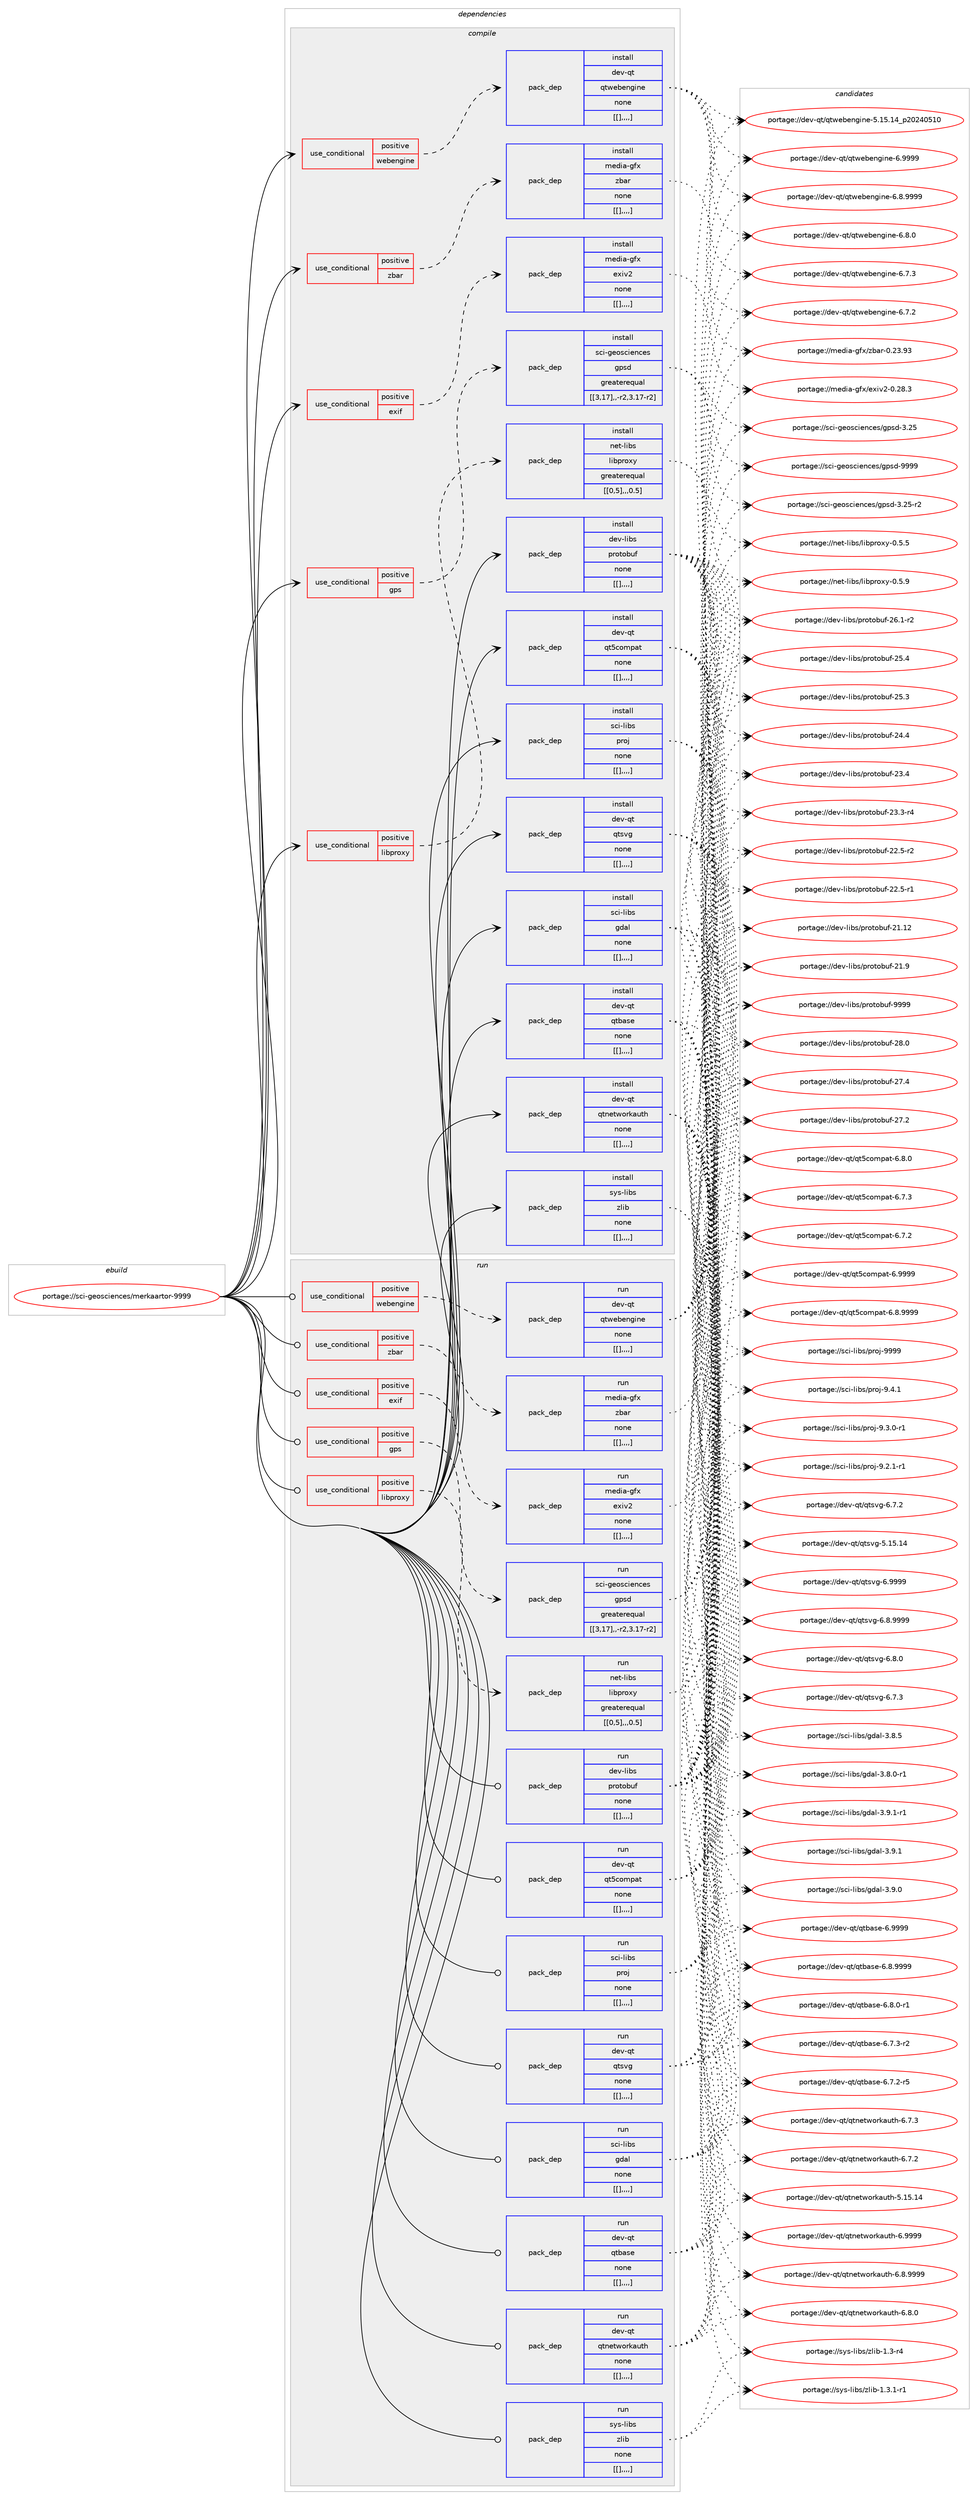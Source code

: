 digraph prolog {

# *************
# Graph options
# *************

newrank=true;
concentrate=true;
compound=true;
graph [rankdir=LR,fontname=Helvetica,fontsize=10,ranksep=1.5];#, ranksep=2.5, nodesep=0.2];
edge  [arrowhead=vee];
node  [fontname=Helvetica,fontsize=10];

# **********
# The ebuild
# **********

subgraph cluster_leftcol {
color=gray;
label=<<i>ebuild</i>>;
id [label="portage://sci-geosciences/merkaartor-9999", color=red, width=4, href="../sci-geosciences/merkaartor-9999.svg"];
}

# ****************
# The dependencies
# ****************

subgraph cluster_midcol {
color=gray;
label=<<i>dependencies</i>>;
subgraph cluster_compile {
fillcolor="#eeeeee";
style=filled;
label=<<i>compile</i>>;
subgraph cond283 {
dependency983 [label=<<TABLE BORDER="0" CELLBORDER="1" CELLSPACING="0" CELLPADDING="4"><TR><TD ROWSPAN="3" CELLPADDING="10">use_conditional</TD></TR><TR><TD>positive</TD></TR><TR><TD>exif</TD></TR></TABLE>>, shape=none, color=red];
subgraph pack695 {
dependency985 [label=<<TABLE BORDER="0" CELLBORDER="1" CELLSPACING="0" CELLPADDING="4" WIDTH="220"><TR><TD ROWSPAN="6" CELLPADDING="30">pack_dep</TD></TR><TR><TD WIDTH="110">install</TD></TR><TR><TD>media-gfx</TD></TR><TR><TD>exiv2</TD></TR><TR><TD>none</TD></TR><TR><TD>[[],,,,]</TD></TR></TABLE>>, shape=none, color=blue];
}
dependency983:e -> dependency985:w [weight=20,style="dashed",arrowhead="vee"];
}
id:e -> dependency983:w [weight=20,style="solid",arrowhead="vee"];
subgraph cond284 {
dependency987 [label=<<TABLE BORDER="0" CELLBORDER="1" CELLSPACING="0" CELLPADDING="4"><TR><TD ROWSPAN="3" CELLPADDING="10">use_conditional</TD></TR><TR><TD>positive</TD></TR><TR><TD>gps</TD></TR></TABLE>>, shape=none, color=red];
subgraph pack697 {
dependency988 [label=<<TABLE BORDER="0" CELLBORDER="1" CELLSPACING="0" CELLPADDING="4" WIDTH="220"><TR><TD ROWSPAN="6" CELLPADDING="30">pack_dep</TD></TR><TR><TD WIDTH="110">install</TD></TR><TR><TD>sci-geosciences</TD></TR><TR><TD>gpsd</TD></TR><TR><TD>greaterequal</TD></TR><TR><TD>[[3,17],,-r2,3.17-r2]</TD></TR></TABLE>>, shape=none, color=blue];
}
dependency987:e -> dependency988:w [weight=20,style="dashed",arrowhead="vee"];
}
id:e -> dependency987:w [weight=20,style="solid",arrowhead="vee"];
subgraph cond286 {
dependency993 [label=<<TABLE BORDER="0" CELLBORDER="1" CELLSPACING="0" CELLPADDING="4"><TR><TD ROWSPAN="3" CELLPADDING="10">use_conditional</TD></TR><TR><TD>positive</TD></TR><TR><TD>libproxy</TD></TR></TABLE>>, shape=none, color=red];
subgraph pack701 {
dependency994 [label=<<TABLE BORDER="0" CELLBORDER="1" CELLSPACING="0" CELLPADDING="4" WIDTH="220"><TR><TD ROWSPAN="6" CELLPADDING="30">pack_dep</TD></TR><TR><TD WIDTH="110">install</TD></TR><TR><TD>net-libs</TD></TR><TR><TD>libproxy</TD></TR><TR><TD>greaterequal</TD></TR><TR><TD>[[0,5],,,0.5]</TD></TR></TABLE>>, shape=none, color=blue];
}
dependency993:e -> dependency994:w [weight=20,style="dashed",arrowhead="vee"];
}
id:e -> dependency993:w [weight=20,style="solid",arrowhead="vee"];
subgraph cond288 {
dependency999 [label=<<TABLE BORDER="0" CELLBORDER="1" CELLSPACING="0" CELLPADDING="4"><TR><TD ROWSPAN="3" CELLPADDING="10">use_conditional</TD></TR><TR><TD>positive</TD></TR><TR><TD>webengine</TD></TR></TABLE>>, shape=none, color=red];
subgraph pack708 {
dependency1002 [label=<<TABLE BORDER="0" CELLBORDER="1" CELLSPACING="0" CELLPADDING="4" WIDTH="220"><TR><TD ROWSPAN="6" CELLPADDING="30">pack_dep</TD></TR><TR><TD WIDTH="110">install</TD></TR><TR><TD>dev-qt</TD></TR><TR><TD>qtwebengine</TD></TR><TR><TD>none</TD></TR><TR><TD>[[],,,,]</TD></TR></TABLE>>, shape=none, color=blue];
}
dependency999:e -> dependency1002:w [weight=20,style="dashed",arrowhead="vee"];
}
id:e -> dependency999:w [weight=20,style="solid",arrowhead="vee"];
subgraph cond289 {
dependency1009 [label=<<TABLE BORDER="0" CELLBORDER="1" CELLSPACING="0" CELLPADDING="4"><TR><TD ROWSPAN="3" CELLPADDING="10">use_conditional</TD></TR><TR><TD>positive</TD></TR><TR><TD>zbar</TD></TR></TABLE>>, shape=none, color=red];
subgraph pack714 {
dependency1011 [label=<<TABLE BORDER="0" CELLBORDER="1" CELLSPACING="0" CELLPADDING="4" WIDTH="220"><TR><TD ROWSPAN="6" CELLPADDING="30">pack_dep</TD></TR><TR><TD WIDTH="110">install</TD></TR><TR><TD>media-gfx</TD></TR><TR><TD>zbar</TD></TR><TR><TD>none</TD></TR><TR><TD>[[],,,,]</TD></TR></TABLE>>, shape=none, color=blue];
}
dependency1009:e -> dependency1011:w [weight=20,style="dashed",arrowhead="vee"];
}
id:e -> dependency1009:w [weight=20,style="solid",arrowhead="vee"];
subgraph pack719 {
dependency1017 [label=<<TABLE BORDER="0" CELLBORDER="1" CELLSPACING="0" CELLPADDING="4" WIDTH="220"><TR><TD ROWSPAN="6" CELLPADDING="30">pack_dep</TD></TR><TR><TD WIDTH="110">install</TD></TR><TR><TD>dev-libs</TD></TR><TR><TD>protobuf</TD></TR><TR><TD>none</TD></TR><TR><TD>[[],,,,]</TD></TR></TABLE>>, shape=none, color=blue];
}
id:e -> dependency1017:w [weight=20,style="solid",arrowhead="vee"];
subgraph pack722 {
dependency1020 [label=<<TABLE BORDER="0" CELLBORDER="1" CELLSPACING="0" CELLPADDING="4" WIDTH="220"><TR><TD ROWSPAN="6" CELLPADDING="30">pack_dep</TD></TR><TR><TD WIDTH="110">install</TD></TR><TR><TD>dev-qt</TD></TR><TR><TD>qt5compat</TD></TR><TR><TD>none</TD></TR><TR><TD>[[],,,,]</TD></TR></TABLE>>, shape=none, color=blue];
}
id:e -> dependency1020:w [weight=20,style="solid",arrowhead="vee"];
subgraph pack725 {
dependency1023 [label=<<TABLE BORDER="0" CELLBORDER="1" CELLSPACING="0" CELLPADDING="4" WIDTH="220"><TR><TD ROWSPAN="6" CELLPADDING="30">pack_dep</TD></TR><TR><TD WIDTH="110">install</TD></TR><TR><TD>dev-qt</TD></TR><TR><TD>qtbase</TD></TR><TR><TD>none</TD></TR><TR><TD>[[],,,,]</TD></TR></TABLE>>, shape=none, color=blue];
}
id:e -> dependency1023:w [weight=20,style="solid",arrowhead="vee"];
subgraph pack726 {
dependency1025 [label=<<TABLE BORDER="0" CELLBORDER="1" CELLSPACING="0" CELLPADDING="4" WIDTH="220"><TR><TD ROWSPAN="6" CELLPADDING="30">pack_dep</TD></TR><TR><TD WIDTH="110">install</TD></TR><TR><TD>dev-qt</TD></TR><TR><TD>qtnetworkauth</TD></TR><TR><TD>none</TD></TR><TR><TD>[[],,,,]</TD></TR></TABLE>>, shape=none, color=blue];
}
id:e -> dependency1025:w [weight=20,style="solid",arrowhead="vee"];
subgraph pack729 {
dependency1029 [label=<<TABLE BORDER="0" CELLBORDER="1" CELLSPACING="0" CELLPADDING="4" WIDTH="220"><TR><TD ROWSPAN="6" CELLPADDING="30">pack_dep</TD></TR><TR><TD WIDTH="110">install</TD></TR><TR><TD>dev-qt</TD></TR><TR><TD>qtsvg</TD></TR><TR><TD>none</TD></TR><TR><TD>[[],,,,]</TD></TR></TABLE>>, shape=none, color=blue];
}
id:e -> dependency1029:w [weight=20,style="solid",arrowhead="vee"];
subgraph pack731 {
dependency1031 [label=<<TABLE BORDER="0" CELLBORDER="1" CELLSPACING="0" CELLPADDING="4" WIDTH="220"><TR><TD ROWSPAN="6" CELLPADDING="30">pack_dep</TD></TR><TR><TD WIDTH="110">install</TD></TR><TR><TD>sci-libs</TD></TR><TR><TD>gdal</TD></TR><TR><TD>none</TD></TR><TR><TD>[[],,,,]</TD></TR></TABLE>>, shape=none, color=blue];
}
id:e -> dependency1031:w [weight=20,style="solid",arrowhead="vee"];
subgraph pack733 {
dependency1034 [label=<<TABLE BORDER="0" CELLBORDER="1" CELLSPACING="0" CELLPADDING="4" WIDTH="220"><TR><TD ROWSPAN="6" CELLPADDING="30">pack_dep</TD></TR><TR><TD WIDTH="110">install</TD></TR><TR><TD>sci-libs</TD></TR><TR><TD>proj</TD></TR><TR><TD>none</TD></TR><TR><TD>[[],,,,]</TD></TR></TABLE>>, shape=none, color=blue];
}
id:e -> dependency1034:w [weight=20,style="solid",arrowhead="vee"];
subgraph pack735 {
dependency1036 [label=<<TABLE BORDER="0" CELLBORDER="1" CELLSPACING="0" CELLPADDING="4" WIDTH="220"><TR><TD ROWSPAN="6" CELLPADDING="30">pack_dep</TD></TR><TR><TD WIDTH="110">install</TD></TR><TR><TD>sys-libs</TD></TR><TR><TD>zlib</TD></TR><TR><TD>none</TD></TR><TR><TD>[[],,,,]</TD></TR></TABLE>>, shape=none, color=blue];
}
id:e -> dependency1036:w [weight=20,style="solid",arrowhead="vee"];
}
subgraph cluster_compileandrun {
fillcolor="#eeeeee";
style=filled;
label=<<i>compile and run</i>>;
}
subgraph cluster_run {
fillcolor="#eeeeee";
style=filled;
label=<<i>run</i>>;
subgraph cond297 {
dependency1041 [label=<<TABLE BORDER="0" CELLBORDER="1" CELLSPACING="0" CELLPADDING="4"><TR><TD ROWSPAN="3" CELLPADDING="10">use_conditional</TD></TR><TR><TD>positive</TD></TR><TR><TD>exif</TD></TR></TABLE>>, shape=none, color=red];
subgraph pack743 {
dependency1048 [label=<<TABLE BORDER="0" CELLBORDER="1" CELLSPACING="0" CELLPADDING="4" WIDTH="220"><TR><TD ROWSPAN="6" CELLPADDING="30">pack_dep</TD></TR><TR><TD WIDTH="110">run</TD></TR><TR><TD>media-gfx</TD></TR><TR><TD>exiv2</TD></TR><TR><TD>none</TD></TR><TR><TD>[[],,,,]</TD></TR></TABLE>>, shape=none, color=blue];
}
dependency1041:e -> dependency1048:w [weight=20,style="dashed",arrowhead="vee"];
}
id:e -> dependency1041:w [weight=20,style="solid",arrowhead="odot"];
subgraph cond299 {
dependency1050 [label=<<TABLE BORDER="0" CELLBORDER="1" CELLSPACING="0" CELLPADDING="4"><TR><TD ROWSPAN="3" CELLPADDING="10">use_conditional</TD></TR><TR><TD>positive</TD></TR><TR><TD>gps</TD></TR></TABLE>>, shape=none, color=red];
subgraph pack746 {
dependency1052 [label=<<TABLE BORDER="0" CELLBORDER="1" CELLSPACING="0" CELLPADDING="4" WIDTH="220"><TR><TD ROWSPAN="6" CELLPADDING="30">pack_dep</TD></TR><TR><TD WIDTH="110">run</TD></TR><TR><TD>sci-geosciences</TD></TR><TR><TD>gpsd</TD></TR><TR><TD>greaterequal</TD></TR><TR><TD>[[3,17],,-r2,3.17-r2]</TD></TR></TABLE>>, shape=none, color=blue];
}
dependency1050:e -> dependency1052:w [weight=20,style="dashed",arrowhead="vee"];
}
id:e -> dependency1050:w [weight=20,style="solid",arrowhead="odot"];
subgraph cond300 {
dependency1057 [label=<<TABLE BORDER="0" CELLBORDER="1" CELLSPACING="0" CELLPADDING="4"><TR><TD ROWSPAN="3" CELLPADDING="10">use_conditional</TD></TR><TR><TD>positive</TD></TR><TR><TD>libproxy</TD></TR></TABLE>>, shape=none, color=red];
subgraph pack753 {
dependency1060 [label=<<TABLE BORDER="0" CELLBORDER="1" CELLSPACING="0" CELLPADDING="4" WIDTH="220"><TR><TD ROWSPAN="6" CELLPADDING="30">pack_dep</TD></TR><TR><TD WIDTH="110">run</TD></TR><TR><TD>net-libs</TD></TR><TR><TD>libproxy</TD></TR><TR><TD>greaterequal</TD></TR><TR><TD>[[0,5],,,0.5]</TD></TR></TABLE>>, shape=none, color=blue];
}
dependency1057:e -> dependency1060:w [weight=20,style="dashed",arrowhead="vee"];
}
id:e -> dependency1057:w [weight=20,style="solid",arrowhead="odot"];
subgraph cond301 {
dependency1065 [label=<<TABLE BORDER="0" CELLBORDER="1" CELLSPACING="0" CELLPADDING="4"><TR><TD ROWSPAN="3" CELLPADDING="10">use_conditional</TD></TR><TR><TD>positive</TD></TR><TR><TD>webengine</TD></TR></TABLE>>, shape=none, color=red];
subgraph pack761 {
dependency1069 [label=<<TABLE BORDER="0" CELLBORDER="1" CELLSPACING="0" CELLPADDING="4" WIDTH="220"><TR><TD ROWSPAN="6" CELLPADDING="30">pack_dep</TD></TR><TR><TD WIDTH="110">run</TD></TR><TR><TD>dev-qt</TD></TR><TR><TD>qtwebengine</TD></TR><TR><TD>none</TD></TR><TR><TD>[[],,,,]</TD></TR></TABLE>>, shape=none, color=blue];
}
dependency1065:e -> dependency1069:w [weight=20,style="dashed",arrowhead="vee"];
}
id:e -> dependency1065:w [weight=20,style="solid",arrowhead="odot"];
subgraph cond302 {
dependency1073 [label=<<TABLE BORDER="0" CELLBORDER="1" CELLSPACING="0" CELLPADDING="4"><TR><TD ROWSPAN="3" CELLPADDING="10">use_conditional</TD></TR><TR><TD>positive</TD></TR><TR><TD>zbar</TD></TR></TABLE>>, shape=none, color=red];
subgraph pack767 {
dependency1076 [label=<<TABLE BORDER="0" CELLBORDER="1" CELLSPACING="0" CELLPADDING="4" WIDTH="220"><TR><TD ROWSPAN="6" CELLPADDING="30">pack_dep</TD></TR><TR><TD WIDTH="110">run</TD></TR><TR><TD>media-gfx</TD></TR><TR><TD>zbar</TD></TR><TR><TD>none</TD></TR><TR><TD>[[],,,,]</TD></TR></TABLE>>, shape=none, color=blue];
}
dependency1073:e -> dependency1076:w [weight=20,style="dashed",arrowhead="vee"];
}
id:e -> dependency1073:w [weight=20,style="solid",arrowhead="odot"];
subgraph pack772 {
dependency1081 [label=<<TABLE BORDER="0" CELLBORDER="1" CELLSPACING="0" CELLPADDING="4" WIDTH="220"><TR><TD ROWSPAN="6" CELLPADDING="30">pack_dep</TD></TR><TR><TD WIDTH="110">run</TD></TR><TR><TD>dev-libs</TD></TR><TR><TD>protobuf</TD></TR><TR><TD>none</TD></TR><TR><TD>[[],,,,]</TD></TR></TABLE>>, shape=none, color=blue];
}
id:e -> dependency1081:w [weight=20,style="solid",arrowhead="odot"];
subgraph pack777 {
dependency1087 [label=<<TABLE BORDER="0" CELLBORDER="1" CELLSPACING="0" CELLPADDING="4" WIDTH="220"><TR><TD ROWSPAN="6" CELLPADDING="30">pack_dep</TD></TR><TR><TD WIDTH="110">run</TD></TR><TR><TD>dev-qt</TD></TR><TR><TD>qt5compat</TD></TR><TR><TD>none</TD></TR><TR><TD>[[],,,,]</TD></TR></TABLE>>, shape=none, color=blue];
}
id:e -> dependency1087:w [weight=20,style="solid",arrowhead="odot"];
subgraph pack787 {
dependency1096 [label=<<TABLE BORDER="0" CELLBORDER="1" CELLSPACING="0" CELLPADDING="4" WIDTH="220"><TR><TD ROWSPAN="6" CELLPADDING="30">pack_dep</TD></TR><TR><TD WIDTH="110">run</TD></TR><TR><TD>dev-qt</TD></TR><TR><TD>qtbase</TD></TR><TR><TD>none</TD></TR><TR><TD>[[],,,,]</TD></TR></TABLE>>, shape=none, color=blue];
}
id:e -> dependency1096:w [weight=20,style="solid",arrowhead="odot"];
subgraph pack792 {
dependency1104 [label=<<TABLE BORDER="0" CELLBORDER="1" CELLSPACING="0" CELLPADDING="4" WIDTH="220"><TR><TD ROWSPAN="6" CELLPADDING="30">pack_dep</TD></TR><TR><TD WIDTH="110">run</TD></TR><TR><TD>dev-qt</TD></TR><TR><TD>qtnetworkauth</TD></TR><TR><TD>none</TD></TR><TR><TD>[[],,,,]</TD></TR></TABLE>>, shape=none, color=blue];
}
id:e -> dependency1104:w [weight=20,style="solid",arrowhead="odot"];
subgraph pack804 {
dependency1113 [label=<<TABLE BORDER="0" CELLBORDER="1" CELLSPACING="0" CELLPADDING="4" WIDTH="220"><TR><TD ROWSPAN="6" CELLPADDING="30">pack_dep</TD></TR><TR><TD WIDTH="110">run</TD></TR><TR><TD>dev-qt</TD></TR><TR><TD>qtsvg</TD></TR><TR><TD>none</TD></TR><TR><TD>[[],,,,]</TD></TR></TABLE>>, shape=none, color=blue];
}
id:e -> dependency1113:w [weight=20,style="solid",arrowhead="odot"];
subgraph pack810 {
dependency1124 [label=<<TABLE BORDER="0" CELLBORDER="1" CELLSPACING="0" CELLPADDING="4" WIDTH="220"><TR><TD ROWSPAN="6" CELLPADDING="30">pack_dep</TD></TR><TR><TD WIDTH="110">run</TD></TR><TR><TD>sci-libs</TD></TR><TR><TD>gdal</TD></TR><TR><TD>none</TD></TR><TR><TD>[[],,,,]</TD></TR></TABLE>>, shape=none, color=blue];
}
id:e -> dependency1124:w [weight=20,style="solid",arrowhead="odot"];
subgraph pack820 {
dependency1130 [label=<<TABLE BORDER="0" CELLBORDER="1" CELLSPACING="0" CELLPADDING="4" WIDTH="220"><TR><TD ROWSPAN="6" CELLPADDING="30">pack_dep</TD></TR><TR><TD WIDTH="110">run</TD></TR><TR><TD>sci-libs</TD></TR><TR><TD>proj</TD></TR><TR><TD>none</TD></TR><TR><TD>[[],,,,]</TD></TR></TABLE>>, shape=none, color=blue];
}
id:e -> dependency1130:w [weight=20,style="solid",arrowhead="odot"];
subgraph pack826 {
dependency1137 [label=<<TABLE BORDER="0" CELLBORDER="1" CELLSPACING="0" CELLPADDING="4" WIDTH="220"><TR><TD ROWSPAN="6" CELLPADDING="30">pack_dep</TD></TR><TR><TD WIDTH="110">run</TD></TR><TR><TD>sys-libs</TD></TR><TR><TD>zlib</TD></TR><TR><TD>none</TD></TR><TR><TD>[[],,,,]</TD></TR></TABLE>>, shape=none, color=blue];
}
id:e -> dependency1137:w [weight=20,style="solid",arrowhead="odot"];
}
}

# **************
# The candidates
# **************

subgraph cluster_choices {
rank=same;
color=gray;
label=<<i>candidates</i>>;

subgraph choice684 {
color=black;
nodesep=1;
choice1091011001059745103102120471011201051185045484650564651 [label="portage://media-gfx/exiv2-0.28.3", color=red, width=4,href="../media-gfx/exiv2-0.28.3.svg"];
dependency985:e -> choice1091011001059745103102120471011201051185045484650564651:w [style=dotted,weight="100"];
}
subgraph choice699 {
color=black;
nodesep=1;
choice11599105451031011111159910510111099101115471031121151004557575757 [label="portage://sci-geosciences/gpsd-9999", color=red, width=4,href="../sci-geosciences/gpsd-9999.svg"];
choice115991054510310111111599105101110991011154710311211510045514650534511450 [label="portage://sci-geosciences/gpsd-3.25-r2", color=red, width=4,href="../sci-geosciences/gpsd-3.25-r2.svg"];
choice11599105451031011111159910510111099101115471031121151004551465053 [label="portage://sci-geosciences/gpsd-3.25", color=red, width=4,href="../sci-geosciences/gpsd-3.25.svg"];
dependency988:e -> choice11599105451031011111159910510111099101115471031121151004557575757:w [style=dotted,weight="100"];
dependency988:e -> choice115991054510310111111599105101110991011154710311211510045514650534511450:w [style=dotted,weight="100"];
dependency988:e -> choice11599105451031011111159910510111099101115471031121151004551465053:w [style=dotted,weight="100"];
}
subgraph choice708 {
color=black;
nodesep=1;
choice11010111645108105981154710810598112114111120121454846534657 [label="portage://net-libs/libproxy-0.5.9", color=red, width=4,href="../net-libs/libproxy-0.5.9.svg"];
choice11010111645108105981154710810598112114111120121454846534653 [label="portage://net-libs/libproxy-0.5.5", color=red, width=4,href="../net-libs/libproxy-0.5.5.svg"];
dependency994:e -> choice11010111645108105981154710810598112114111120121454846534657:w [style=dotted,weight="100"];
dependency994:e -> choice11010111645108105981154710810598112114111120121454846534653:w [style=dotted,weight="100"];
}
subgraph choice712 {
color=black;
nodesep=1;
choice10010111845113116471131161191019810111010310511010145544657575757 [label="portage://dev-qt/qtwebengine-6.9999", color=red, width=4,href="../dev-qt/qtwebengine-6.9999.svg"];
choice100101118451131164711311611910198101110103105110101455446564657575757 [label="portage://dev-qt/qtwebengine-6.8.9999", color=red, width=4,href="../dev-qt/qtwebengine-6.8.9999.svg"];
choice100101118451131164711311611910198101110103105110101455446564648 [label="portage://dev-qt/qtwebengine-6.8.0", color=red, width=4,href="../dev-qt/qtwebengine-6.8.0.svg"];
choice100101118451131164711311611910198101110103105110101455446554651 [label="portage://dev-qt/qtwebengine-6.7.3", color=red, width=4,href="../dev-qt/qtwebengine-6.7.3.svg"];
choice100101118451131164711311611910198101110103105110101455446554650 [label="portage://dev-qt/qtwebengine-6.7.2", color=red, width=4,href="../dev-qt/qtwebengine-6.7.2.svg"];
choice1001011184511311647113116119101981011101031051101014553464953464952951125048505248534948 [label="portage://dev-qt/qtwebengine-5.15.14_p20240510", color=red, width=4,href="../dev-qt/qtwebengine-5.15.14_p20240510.svg"];
dependency1002:e -> choice10010111845113116471131161191019810111010310511010145544657575757:w [style=dotted,weight="100"];
dependency1002:e -> choice100101118451131164711311611910198101110103105110101455446564657575757:w [style=dotted,weight="100"];
dependency1002:e -> choice100101118451131164711311611910198101110103105110101455446564648:w [style=dotted,weight="100"];
dependency1002:e -> choice100101118451131164711311611910198101110103105110101455446554651:w [style=dotted,weight="100"];
dependency1002:e -> choice100101118451131164711311611910198101110103105110101455446554650:w [style=dotted,weight="100"];
dependency1002:e -> choice1001011184511311647113116119101981011101031051101014553464953464952951125048505248534948:w [style=dotted,weight="100"];
}
subgraph choice728 {
color=black;
nodesep=1;
choice10910110010597451031021204712298971144548465051465751 [label="portage://media-gfx/zbar-0.23.93", color=red, width=4,href="../media-gfx/zbar-0.23.93.svg"];
dependency1011:e -> choice10910110010597451031021204712298971144548465051465751:w [style=dotted,weight="100"];
}
subgraph choice734 {
color=black;
nodesep=1;
choice100101118451081059811547112114111116111981171024557575757 [label="portage://dev-libs/protobuf-9999", color=red, width=4,href="../dev-libs/protobuf-9999.svg"];
choice100101118451081059811547112114111116111981171024550564648 [label="portage://dev-libs/protobuf-28.0", color=red, width=4,href="../dev-libs/protobuf-28.0.svg"];
choice100101118451081059811547112114111116111981171024550554652 [label="portage://dev-libs/protobuf-27.4", color=red, width=4,href="../dev-libs/protobuf-27.4.svg"];
choice100101118451081059811547112114111116111981171024550554650 [label="portage://dev-libs/protobuf-27.2", color=red, width=4,href="../dev-libs/protobuf-27.2.svg"];
choice1001011184510810598115471121141111161119811710245505446494511450 [label="portage://dev-libs/protobuf-26.1-r2", color=red, width=4,href="../dev-libs/protobuf-26.1-r2.svg"];
choice100101118451081059811547112114111116111981171024550534652 [label="portage://dev-libs/protobuf-25.4", color=red, width=4,href="../dev-libs/protobuf-25.4.svg"];
choice100101118451081059811547112114111116111981171024550534651 [label="portage://dev-libs/protobuf-25.3", color=red, width=4,href="../dev-libs/protobuf-25.3.svg"];
choice100101118451081059811547112114111116111981171024550524652 [label="portage://dev-libs/protobuf-24.4", color=red, width=4,href="../dev-libs/protobuf-24.4.svg"];
choice100101118451081059811547112114111116111981171024550514652 [label="portage://dev-libs/protobuf-23.4", color=red, width=4,href="../dev-libs/protobuf-23.4.svg"];
choice1001011184510810598115471121141111161119811710245505146514511452 [label="portage://dev-libs/protobuf-23.3-r4", color=red, width=4,href="../dev-libs/protobuf-23.3-r4.svg"];
choice1001011184510810598115471121141111161119811710245505046534511450 [label="portage://dev-libs/protobuf-22.5-r2", color=red, width=4,href="../dev-libs/protobuf-22.5-r2.svg"];
choice1001011184510810598115471121141111161119811710245505046534511449 [label="portage://dev-libs/protobuf-22.5-r1", color=red, width=4,href="../dev-libs/protobuf-22.5-r1.svg"];
choice10010111845108105981154711211411111611198117102455049464950 [label="portage://dev-libs/protobuf-21.12", color=red, width=4,href="../dev-libs/protobuf-21.12.svg"];
choice100101118451081059811547112114111116111981171024550494657 [label="portage://dev-libs/protobuf-21.9", color=red, width=4,href="../dev-libs/protobuf-21.9.svg"];
dependency1017:e -> choice100101118451081059811547112114111116111981171024557575757:w [style=dotted,weight="100"];
dependency1017:e -> choice100101118451081059811547112114111116111981171024550564648:w [style=dotted,weight="100"];
dependency1017:e -> choice100101118451081059811547112114111116111981171024550554652:w [style=dotted,weight="100"];
dependency1017:e -> choice100101118451081059811547112114111116111981171024550554650:w [style=dotted,weight="100"];
dependency1017:e -> choice1001011184510810598115471121141111161119811710245505446494511450:w [style=dotted,weight="100"];
dependency1017:e -> choice100101118451081059811547112114111116111981171024550534652:w [style=dotted,weight="100"];
dependency1017:e -> choice100101118451081059811547112114111116111981171024550534651:w [style=dotted,weight="100"];
dependency1017:e -> choice100101118451081059811547112114111116111981171024550524652:w [style=dotted,weight="100"];
dependency1017:e -> choice100101118451081059811547112114111116111981171024550514652:w [style=dotted,weight="100"];
dependency1017:e -> choice1001011184510810598115471121141111161119811710245505146514511452:w [style=dotted,weight="100"];
dependency1017:e -> choice1001011184510810598115471121141111161119811710245505046534511450:w [style=dotted,weight="100"];
dependency1017:e -> choice1001011184510810598115471121141111161119811710245505046534511449:w [style=dotted,weight="100"];
dependency1017:e -> choice10010111845108105981154711211411111611198117102455049464950:w [style=dotted,weight="100"];
dependency1017:e -> choice100101118451081059811547112114111116111981171024550494657:w [style=dotted,weight="100"];
}
subgraph choice762 {
color=black;
nodesep=1;
choice100101118451131164711311653991111091129711645544657575757 [label="portage://dev-qt/qt5compat-6.9999", color=red, width=4,href="../dev-qt/qt5compat-6.9999.svg"];
choice1001011184511311647113116539911110911297116455446564657575757 [label="portage://dev-qt/qt5compat-6.8.9999", color=red, width=4,href="../dev-qt/qt5compat-6.8.9999.svg"];
choice1001011184511311647113116539911110911297116455446564648 [label="portage://dev-qt/qt5compat-6.8.0", color=red, width=4,href="../dev-qt/qt5compat-6.8.0.svg"];
choice1001011184511311647113116539911110911297116455446554651 [label="portage://dev-qt/qt5compat-6.7.3", color=red, width=4,href="../dev-qt/qt5compat-6.7.3.svg"];
choice1001011184511311647113116539911110911297116455446554650 [label="portage://dev-qt/qt5compat-6.7.2", color=red, width=4,href="../dev-qt/qt5compat-6.7.2.svg"];
dependency1020:e -> choice100101118451131164711311653991111091129711645544657575757:w [style=dotted,weight="100"];
dependency1020:e -> choice1001011184511311647113116539911110911297116455446564657575757:w [style=dotted,weight="100"];
dependency1020:e -> choice1001011184511311647113116539911110911297116455446564648:w [style=dotted,weight="100"];
dependency1020:e -> choice1001011184511311647113116539911110911297116455446554651:w [style=dotted,weight="100"];
dependency1020:e -> choice1001011184511311647113116539911110911297116455446554650:w [style=dotted,weight="100"];
}
subgraph choice774 {
color=black;
nodesep=1;
choice1001011184511311647113116989711510145544657575757 [label="portage://dev-qt/qtbase-6.9999", color=red, width=4,href="../dev-qt/qtbase-6.9999.svg"];
choice10010111845113116471131169897115101455446564657575757 [label="portage://dev-qt/qtbase-6.8.9999", color=red, width=4,href="../dev-qt/qtbase-6.8.9999.svg"];
choice100101118451131164711311698971151014554465646484511449 [label="portage://dev-qt/qtbase-6.8.0-r1", color=red, width=4,href="../dev-qt/qtbase-6.8.0-r1.svg"];
choice100101118451131164711311698971151014554465546514511450 [label="portage://dev-qt/qtbase-6.7.3-r2", color=red, width=4,href="../dev-qt/qtbase-6.7.3-r2.svg"];
choice100101118451131164711311698971151014554465546504511453 [label="portage://dev-qt/qtbase-6.7.2-r5", color=red, width=4,href="../dev-qt/qtbase-6.7.2-r5.svg"];
dependency1023:e -> choice1001011184511311647113116989711510145544657575757:w [style=dotted,weight="100"];
dependency1023:e -> choice10010111845113116471131169897115101455446564657575757:w [style=dotted,weight="100"];
dependency1023:e -> choice100101118451131164711311698971151014554465646484511449:w [style=dotted,weight="100"];
dependency1023:e -> choice100101118451131164711311698971151014554465546514511450:w [style=dotted,weight="100"];
dependency1023:e -> choice100101118451131164711311698971151014554465546504511453:w [style=dotted,weight="100"];
}
subgraph choice778 {
color=black;
nodesep=1;
choice10010111845113116471131161101011161191111141079711711610445544657575757 [label="portage://dev-qt/qtnetworkauth-6.9999", color=red, width=4,href="../dev-qt/qtnetworkauth-6.9999.svg"];
choice100101118451131164711311611010111611911111410797117116104455446564657575757 [label="portage://dev-qt/qtnetworkauth-6.8.9999", color=red, width=4,href="../dev-qt/qtnetworkauth-6.8.9999.svg"];
choice100101118451131164711311611010111611911111410797117116104455446564648 [label="portage://dev-qt/qtnetworkauth-6.8.0", color=red, width=4,href="../dev-qt/qtnetworkauth-6.8.0.svg"];
choice100101118451131164711311611010111611911111410797117116104455446554651 [label="portage://dev-qt/qtnetworkauth-6.7.3", color=red, width=4,href="../dev-qt/qtnetworkauth-6.7.3.svg"];
choice100101118451131164711311611010111611911111410797117116104455446554650 [label="portage://dev-qt/qtnetworkauth-6.7.2", color=red, width=4,href="../dev-qt/qtnetworkauth-6.7.2.svg"];
choice1001011184511311647113116110101116119111114107971171161044553464953464952 [label="portage://dev-qt/qtnetworkauth-5.15.14", color=red, width=4,href="../dev-qt/qtnetworkauth-5.15.14.svg"];
dependency1025:e -> choice10010111845113116471131161101011161191111141079711711610445544657575757:w [style=dotted,weight="100"];
dependency1025:e -> choice100101118451131164711311611010111611911111410797117116104455446564657575757:w [style=dotted,weight="100"];
dependency1025:e -> choice100101118451131164711311611010111611911111410797117116104455446564648:w [style=dotted,weight="100"];
dependency1025:e -> choice100101118451131164711311611010111611911111410797117116104455446554651:w [style=dotted,weight="100"];
dependency1025:e -> choice100101118451131164711311611010111611911111410797117116104455446554650:w [style=dotted,weight="100"];
dependency1025:e -> choice1001011184511311647113116110101116119111114107971171161044553464953464952:w [style=dotted,weight="100"];
}
subgraph choice787 {
color=black;
nodesep=1;
choice100101118451131164711311611511810345544657575757 [label="portage://dev-qt/qtsvg-6.9999", color=red, width=4,href="../dev-qt/qtsvg-6.9999.svg"];
choice1001011184511311647113116115118103455446564657575757 [label="portage://dev-qt/qtsvg-6.8.9999", color=red, width=4,href="../dev-qt/qtsvg-6.8.9999.svg"];
choice1001011184511311647113116115118103455446564648 [label="portage://dev-qt/qtsvg-6.8.0", color=red, width=4,href="../dev-qt/qtsvg-6.8.0.svg"];
choice1001011184511311647113116115118103455446554651 [label="portage://dev-qt/qtsvg-6.7.3", color=red, width=4,href="../dev-qt/qtsvg-6.7.3.svg"];
choice1001011184511311647113116115118103455446554650 [label="portage://dev-qt/qtsvg-6.7.2", color=red, width=4,href="../dev-qt/qtsvg-6.7.2.svg"];
choice10010111845113116471131161151181034553464953464952 [label="portage://dev-qt/qtsvg-5.15.14", color=red, width=4,href="../dev-qt/qtsvg-5.15.14.svg"];
dependency1029:e -> choice100101118451131164711311611511810345544657575757:w [style=dotted,weight="100"];
dependency1029:e -> choice1001011184511311647113116115118103455446564657575757:w [style=dotted,weight="100"];
dependency1029:e -> choice1001011184511311647113116115118103455446564648:w [style=dotted,weight="100"];
dependency1029:e -> choice1001011184511311647113116115118103455446554651:w [style=dotted,weight="100"];
dependency1029:e -> choice1001011184511311647113116115118103455446554650:w [style=dotted,weight="100"];
dependency1029:e -> choice10010111845113116471131161151181034553464953464952:w [style=dotted,weight="100"];
}
subgraph choice793 {
color=black;
nodesep=1;
choice11599105451081059811547103100971084551465746494511449 [label="portage://sci-libs/gdal-3.9.1-r1", color=red, width=4,href="../sci-libs/gdal-3.9.1-r1.svg"];
choice1159910545108105981154710310097108455146574649 [label="portage://sci-libs/gdal-3.9.1", color=red, width=4,href="../sci-libs/gdal-3.9.1.svg"];
choice1159910545108105981154710310097108455146574648 [label="portage://sci-libs/gdal-3.9.0", color=red, width=4,href="../sci-libs/gdal-3.9.0.svg"];
choice1159910545108105981154710310097108455146564653 [label="portage://sci-libs/gdal-3.8.5", color=red, width=4,href="../sci-libs/gdal-3.8.5.svg"];
choice11599105451081059811547103100971084551465646484511449 [label="portage://sci-libs/gdal-3.8.0-r1", color=red, width=4,href="../sci-libs/gdal-3.8.0-r1.svg"];
dependency1031:e -> choice11599105451081059811547103100971084551465746494511449:w [style=dotted,weight="100"];
dependency1031:e -> choice1159910545108105981154710310097108455146574649:w [style=dotted,weight="100"];
dependency1031:e -> choice1159910545108105981154710310097108455146574648:w [style=dotted,weight="100"];
dependency1031:e -> choice1159910545108105981154710310097108455146564653:w [style=dotted,weight="100"];
dependency1031:e -> choice11599105451081059811547103100971084551465646484511449:w [style=dotted,weight="100"];
}
subgraph choice801 {
color=black;
nodesep=1;
choice115991054510810598115471121141111064557575757 [label="portage://sci-libs/proj-9999", color=red, width=4,href="../sci-libs/proj-9999.svg"];
choice11599105451081059811547112114111106455746524649 [label="portage://sci-libs/proj-9.4.1", color=red, width=4,href="../sci-libs/proj-9.4.1.svg"];
choice115991054510810598115471121141111064557465146484511449 [label="portage://sci-libs/proj-9.3.0-r1", color=red, width=4,href="../sci-libs/proj-9.3.0-r1.svg"];
choice115991054510810598115471121141111064557465046494511449 [label="portage://sci-libs/proj-9.2.1-r1", color=red, width=4,href="../sci-libs/proj-9.2.1-r1.svg"];
dependency1034:e -> choice115991054510810598115471121141111064557575757:w [style=dotted,weight="100"];
dependency1034:e -> choice11599105451081059811547112114111106455746524649:w [style=dotted,weight="100"];
dependency1034:e -> choice115991054510810598115471121141111064557465146484511449:w [style=dotted,weight="100"];
dependency1034:e -> choice115991054510810598115471121141111064557465046494511449:w [style=dotted,weight="100"];
}
subgraph choice807 {
color=black;
nodesep=1;
choice115121115451081059811547122108105984549465146494511449 [label="portage://sys-libs/zlib-1.3.1-r1", color=red, width=4,href="../sys-libs/zlib-1.3.1-r1.svg"];
choice11512111545108105981154712210810598454946514511452 [label="portage://sys-libs/zlib-1.3-r4", color=red, width=4,href="../sys-libs/zlib-1.3-r4.svg"];
dependency1036:e -> choice115121115451081059811547122108105984549465146494511449:w [style=dotted,weight="100"];
dependency1036:e -> choice11512111545108105981154712210810598454946514511452:w [style=dotted,weight="100"];
}
subgraph choice813 {
color=black;
nodesep=1;
choice1091011001059745103102120471011201051185045484650564651 [label="portage://media-gfx/exiv2-0.28.3", color=red, width=4,href="../media-gfx/exiv2-0.28.3.svg"];
dependency1048:e -> choice1091011001059745103102120471011201051185045484650564651:w [style=dotted,weight="100"];
}
subgraph choice816 {
color=black;
nodesep=1;
choice11599105451031011111159910510111099101115471031121151004557575757 [label="portage://sci-geosciences/gpsd-9999", color=red, width=4,href="../sci-geosciences/gpsd-9999.svg"];
choice115991054510310111111599105101110991011154710311211510045514650534511450 [label="portage://sci-geosciences/gpsd-3.25-r2", color=red, width=4,href="../sci-geosciences/gpsd-3.25-r2.svg"];
choice11599105451031011111159910510111099101115471031121151004551465053 [label="portage://sci-geosciences/gpsd-3.25", color=red, width=4,href="../sci-geosciences/gpsd-3.25.svg"];
dependency1052:e -> choice11599105451031011111159910510111099101115471031121151004557575757:w [style=dotted,weight="100"];
dependency1052:e -> choice115991054510310111111599105101110991011154710311211510045514650534511450:w [style=dotted,weight="100"];
dependency1052:e -> choice11599105451031011111159910510111099101115471031121151004551465053:w [style=dotted,weight="100"];
}
subgraph choice820 {
color=black;
nodesep=1;
choice11010111645108105981154710810598112114111120121454846534657 [label="portage://net-libs/libproxy-0.5.9", color=red, width=4,href="../net-libs/libproxy-0.5.9.svg"];
choice11010111645108105981154710810598112114111120121454846534653 [label="portage://net-libs/libproxy-0.5.5", color=red, width=4,href="../net-libs/libproxy-0.5.5.svg"];
dependency1060:e -> choice11010111645108105981154710810598112114111120121454846534657:w [style=dotted,weight="100"];
dependency1060:e -> choice11010111645108105981154710810598112114111120121454846534653:w [style=dotted,weight="100"];
}
subgraph choice824 {
color=black;
nodesep=1;
choice10010111845113116471131161191019810111010310511010145544657575757 [label="portage://dev-qt/qtwebengine-6.9999", color=red, width=4,href="../dev-qt/qtwebengine-6.9999.svg"];
choice100101118451131164711311611910198101110103105110101455446564657575757 [label="portage://dev-qt/qtwebengine-6.8.9999", color=red, width=4,href="../dev-qt/qtwebengine-6.8.9999.svg"];
choice100101118451131164711311611910198101110103105110101455446564648 [label="portage://dev-qt/qtwebengine-6.8.0", color=red, width=4,href="../dev-qt/qtwebengine-6.8.0.svg"];
choice100101118451131164711311611910198101110103105110101455446554651 [label="portage://dev-qt/qtwebengine-6.7.3", color=red, width=4,href="../dev-qt/qtwebengine-6.7.3.svg"];
choice100101118451131164711311611910198101110103105110101455446554650 [label="portage://dev-qt/qtwebengine-6.7.2", color=red, width=4,href="../dev-qt/qtwebengine-6.7.2.svg"];
choice1001011184511311647113116119101981011101031051101014553464953464952951125048505248534948 [label="portage://dev-qt/qtwebengine-5.15.14_p20240510", color=red, width=4,href="../dev-qt/qtwebengine-5.15.14_p20240510.svg"];
dependency1069:e -> choice10010111845113116471131161191019810111010310511010145544657575757:w [style=dotted,weight="100"];
dependency1069:e -> choice100101118451131164711311611910198101110103105110101455446564657575757:w [style=dotted,weight="100"];
dependency1069:e -> choice100101118451131164711311611910198101110103105110101455446564648:w [style=dotted,weight="100"];
dependency1069:e -> choice100101118451131164711311611910198101110103105110101455446554651:w [style=dotted,weight="100"];
dependency1069:e -> choice100101118451131164711311611910198101110103105110101455446554650:w [style=dotted,weight="100"];
dependency1069:e -> choice1001011184511311647113116119101981011101031051101014553464953464952951125048505248534948:w [style=dotted,weight="100"];
}
subgraph choice828 {
color=black;
nodesep=1;
choice10910110010597451031021204712298971144548465051465751 [label="portage://media-gfx/zbar-0.23.93", color=red, width=4,href="../media-gfx/zbar-0.23.93.svg"];
dependency1076:e -> choice10910110010597451031021204712298971144548465051465751:w [style=dotted,weight="100"];
}
subgraph choice829 {
color=black;
nodesep=1;
choice100101118451081059811547112114111116111981171024557575757 [label="portage://dev-libs/protobuf-9999", color=red, width=4,href="../dev-libs/protobuf-9999.svg"];
choice100101118451081059811547112114111116111981171024550564648 [label="portage://dev-libs/protobuf-28.0", color=red, width=4,href="../dev-libs/protobuf-28.0.svg"];
choice100101118451081059811547112114111116111981171024550554652 [label="portage://dev-libs/protobuf-27.4", color=red, width=4,href="../dev-libs/protobuf-27.4.svg"];
choice100101118451081059811547112114111116111981171024550554650 [label="portage://dev-libs/protobuf-27.2", color=red, width=4,href="../dev-libs/protobuf-27.2.svg"];
choice1001011184510810598115471121141111161119811710245505446494511450 [label="portage://dev-libs/protobuf-26.1-r2", color=red, width=4,href="../dev-libs/protobuf-26.1-r2.svg"];
choice100101118451081059811547112114111116111981171024550534652 [label="portage://dev-libs/protobuf-25.4", color=red, width=4,href="../dev-libs/protobuf-25.4.svg"];
choice100101118451081059811547112114111116111981171024550534651 [label="portage://dev-libs/protobuf-25.3", color=red, width=4,href="../dev-libs/protobuf-25.3.svg"];
choice100101118451081059811547112114111116111981171024550524652 [label="portage://dev-libs/protobuf-24.4", color=red, width=4,href="../dev-libs/protobuf-24.4.svg"];
choice100101118451081059811547112114111116111981171024550514652 [label="portage://dev-libs/protobuf-23.4", color=red, width=4,href="../dev-libs/protobuf-23.4.svg"];
choice1001011184510810598115471121141111161119811710245505146514511452 [label="portage://dev-libs/protobuf-23.3-r4", color=red, width=4,href="../dev-libs/protobuf-23.3-r4.svg"];
choice1001011184510810598115471121141111161119811710245505046534511450 [label="portage://dev-libs/protobuf-22.5-r2", color=red, width=4,href="../dev-libs/protobuf-22.5-r2.svg"];
choice1001011184510810598115471121141111161119811710245505046534511449 [label="portage://dev-libs/protobuf-22.5-r1", color=red, width=4,href="../dev-libs/protobuf-22.5-r1.svg"];
choice10010111845108105981154711211411111611198117102455049464950 [label="portage://dev-libs/protobuf-21.12", color=red, width=4,href="../dev-libs/protobuf-21.12.svg"];
choice100101118451081059811547112114111116111981171024550494657 [label="portage://dev-libs/protobuf-21.9", color=red, width=4,href="../dev-libs/protobuf-21.9.svg"];
dependency1081:e -> choice100101118451081059811547112114111116111981171024557575757:w [style=dotted,weight="100"];
dependency1081:e -> choice100101118451081059811547112114111116111981171024550564648:w [style=dotted,weight="100"];
dependency1081:e -> choice100101118451081059811547112114111116111981171024550554652:w [style=dotted,weight="100"];
dependency1081:e -> choice100101118451081059811547112114111116111981171024550554650:w [style=dotted,weight="100"];
dependency1081:e -> choice1001011184510810598115471121141111161119811710245505446494511450:w [style=dotted,weight="100"];
dependency1081:e -> choice100101118451081059811547112114111116111981171024550534652:w [style=dotted,weight="100"];
dependency1081:e -> choice100101118451081059811547112114111116111981171024550534651:w [style=dotted,weight="100"];
dependency1081:e -> choice100101118451081059811547112114111116111981171024550524652:w [style=dotted,weight="100"];
dependency1081:e -> choice100101118451081059811547112114111116111981171024550514652:w [style=dotted,weight="100"];
dependency1081:e -> choice1001011184510810598115471121141111161119811710245505146514511452:w [style=dotted,weight="100"];
dependency1081:e -> choice1001011184510810598115471121141111161119811710245505046534511450:w [style=dotted,weight="100"];
dependency1081:e -> choice1001011184510810598115471121141111161119811710245505046534511449:w [style=dotted,weight="100"];
dependency1081:e -> choice10010111845108105981154711211411111611198117102455049464950:w [style=dotted,weight="100"];
dependency1081:e -> choice100101118451081059811547112114111116111981171024550494657:w [style=dotted,weight="100"];
}
subgraph choice837 {
color=black;
nodesep=1;
choice100101118451131164711311653991111091129711645544657575757 [label="portage://dev-qt/qt5compat-6.9999", color=red, width=4,href="../dev-qt/qt5compat-6.9999.svg"];
choice1001011184511311647113116539911110911297116455446564657575757 [label="portage://dev-qt/qt5compat-6.8.9999", color=red, width=4,href="../dev-qt/qt5compat-6.8.9999.svg"];
choice1001011184511311647113116539911110911297116455446564648 [label="portage://dev-qt/qt5compat-6.8.0", color=red, width=4,href="../dev-qt/qt5compat-6.8.0.svg"];
choice1001011184511311647113116539911110911297116455446554651 [label="portage://dev-qt/qt5compat-6.7.3", color=red, width=4,href="../dev-qt/qt5compat-6.7.3.svg"];
choice1001011184511311647113116539911110911297116455446554650 [label="portage://dev-qt/qt5compat-6.7.2", color=red, width=4,href="../dev-qt/qt5compat-6.7.2.svg"];
dependency1087:e -> choice100101118451131164711311653991111091129711645544657575757:w [style=dotted,weight="100"];
dependency1087:e -> choice1001011184511311647113116539911110911297116455446564657575757:w [style=dotted,weight="100"];
dependency1087:e -> choice1001011184511311647113116539911110911297116455446564648:w [style=dotted,weight="100"];
dependency1087:e -> choice1001011184511311647113116539911110911297116455446554651:w [style=dotted,weight="100"];
dependency1087:e -> choice1001011184511311647113116539911110911297116455446554650:w [style=dotted,weight="100"];
}
subgraph choice838 {
color=black;
nodesep=1;
choice1001011184511311647113116989711510145544657575757 [label="portage://dev-qt/qtbase-6.9999", color=red, width=4,href="../dev-qt/qtbase-6.9999.svg"];
choice10010111845113116471131169897115101455446564657575757 [label="portage://dev-qt/qtbase-6.8.9999", color=red, width=4,href="../dev-qt/qtbase-6.8.9999.svg"];
choice100101118451131164711311698971151014554465646484511449 [label="portage://dev-qt/qtbase-6.8.0-r1", color=red, width=4,href="../dev-qt/qtbase-6.8.0-r1.svg"];
choice100101118451131164711311698971151014554465546514511450 [label="portage://dev-qt/qtbase-6.7.3-r2", color=red, width=4,href="../dev-qt/qtbase-6.7.3-r2.svg"];
choice100101118451131164711311698971151014554465546504511453 [label="portage://dev-qt/qtbase-6.7.2-r5", color=red, width=4,href="../dev-qt/qtbase-6.7.2-r5.svg"];
dependency1096:e -> choice1001011184511311647113116989711510145544657575757:w [style=dotted,weight="100"];
dependency1096:e -> choice10010111845113116471131169897115101455446564657575757:w [style=dotted,weight="100"];
dependency1096:e -> choice100101118451131164711311698971151014554465646484511449:w [style=dotted,weight="100"];
dependency1096:e -> choice100101118451131164711311698971151014554465546514511450:w [style=dotted,weight="100"];
dependency1096:e -> choice100101118451131164711311698971151014554465546504511453:w [style=dotted,weight="100"];
}
subgraph choice840 {
color=black;
nodesep=1;
choice10010111845113116471131161101011161191111141079711711610445544657575757 [label="portage://dev-qt/qtnetworkauth-6.9999", color=red, width=4,href="../dev-qt/qtnetworkauth-6.9999.svg"];
choice100101118451131164711311611010111611911111410797117116104455446564657575757 [label="portage://dev-qt/qtnetworkauth-6.8.9999", color=red, width=4,href="../dev-qt/qtnetworkauth-6.8.9999.svg"];
choice100101118451131164711311611010111611911111410797117116104455446564648 [label="portage://dev-qt/qtnetworkauth-6.8.0", color=red, width=4,href="../dev-qt/qtnetworkauth-6.8.0.svg"];
choice100101118451131164711311611010111611911111410797117116104455446554651 [label="portage://dev-qt/qtnetworkauth-6.7.3", color=red, width=4,href="../dev-qt/qtnetworkauth-6.7.3.svg"];
choice100101118451131164711311611010111611911111410797117116104455446554650 [label="portage://dev-qt/qtnetworkauth-6.7.2", color=red, width=4,href="../dev-qt/qtnetworkauth-6.7.2.svg"];
choice1001011184511311647113116110101116119111114107971171161044553464953464952 [label="portage://dev-qt/qtnetworkauth-5.15.14", color=red, width=4,href="../dev-qt/qtnetworkauth-5.15.14.svg"];
dependency1104:e -> choice10010111845113116471131161101011161191111141079711711610445544657575757:w [style=dotted,weight="100"];
dependency1104:e -> choice100101118451131164711311611010111611911111410797117116104455446564657575757:w [style=dotted,weight="100"];
dependency1104:e -> choice100101118451131164711311611010111611911111410797117116104455446564648:w [style=dotted,weight="100"];
dependency1104:e -> choice100101118451131164711311611010111611911111410797117116104455446554651:w [style=dotted,weight="100"];
dependency1104:e -> choice100101118451131164711311611010111611911111410797117116104455446554650:w [style=dotted,weight="100"];
dependency1104:e -> choice1001011184511311647113116110101116119111114107971171161044553464953464952:w [style=dotted,weight="100"];
}
subgraph choice841 {
color=black;
nodesep=1;
choice100101118451131164711311611511810345544657575757 [label="portage://dev-qt/qtsvg-6.9999", color=red, width=4,href="../dev-qt/qtsvg-6.9999.svg"];
choice1001011184511311647113116115118103455446564657575757 [label="portage://dev-qt/qtsvg-6.8.9999", color=red, width=4,href="../dev-qt/qtsvg-6.8.9999.svg"];
choice1001011184511311647113116115118103455446564648 [label="portage://dev-qt/qtsvg-6.8.0", color=red, width=4,href="../dev-qt/qtsvg-6.8.0.svg"];
choice1001011184511311647113116115118103455446554651 [label="portage://dev-qt/qtsvg-6.7.3", color=red, width=4,href="../dev-qt/qtsvg-6.7.3.svg"];
choice1001011184511311647113116115118103455446554650 [label="portage://dev-qt/qtsvg-6.7.2", color=red, width=4,href="../dev-qt/qtsvg-6.7.2.svg"];
choice10010111845113116471131161151181034553464953464952 [label="portage://dev-qt/qtsvg-5.15.14", color=red, width=4,href="../dev-qt/qtsvg-5.15.14.svg"];
dependency1113:e -> choice100101118451131164711311611511810345544657575757:w [style=dotted,weight="100"];
dependency1113:e -> choice1001011184511311647113116115118103455446564657575757:w [style=dotted,weight="100"];
dependency1113:e -> choice1001011184511311647113116115118103455446564648:w [style=dotted,weight="100"];
dependency1113:e -> choice1001011184511311647113116115118103455446554651:w [style=dotted,weight="100"];
dependency1113:e -> choice1001011184511311647113116115118103455446554650:w [style=dotted,weight="100"];
dependency1113:e -> choice10010111845113116471131161151181034553464953464952:w [style=dotted,weight="100"];
}
subgraph choice844 {
color=black;
nodesep=1;
choice11599105451081059811547103100971084551465746494511449 [label="portage://sci-libs/gdal-3.9.1-r1", color=red, width=4,href="../sci-libs/gdal-3.9.1-r1.svg"];
choice1159910545108105981154710310097108455146574649 [label="portage://sci-libs/gdal-3.9.1", color=red, width=4,href="../sci-libs/gdal-3.9.1.svg"];
choice1159910545108105981154710310097108455146574648 [label="portage://sci-libs/gdal-3.9.0", color=red, width=4,href="../sci-libs/gdal-3.9.0.svg"];
choice1159910545108105981154710310097108455146564653 [label="portage://sci-libs/gdal-3.8.5", color=red, width=4,href="../sci-libs/gdal-3.8.5.svg"];
choice11599105451081059811547103100971084551465646484511449 [label="portage://sci-libs/gdal-3.8.0-r1", color=red, width=4,href="../sci-libs/gdal-3.8.0-r1.svg"];
dependency1124:e -> choice11599105451081059811547103100971084551465746494511449:w [style=dotted,weight="100"];
dependency1124:e -> choice1159910545108105981154710310097108455146574649:w [style=dotted,weight="100"];
dependency1124:e -> choice1159910545108105981154710310097108455146574648:w [style=dotted,weight="100"];
dependency1124:e -> choice1159910545108105981154710310097108455146564653:w [style=dotted,weight="100"];
dependency1124:e -> choice11599105451081059811547103100971084551465646484511449:w [style=dotted,weight="100"];
}
subgraph choice846 {
color=black;
nodesep=1;
choice115991054510810598115471121141111064557575757 [label="portage://sci-libs/proj-9999", color=red, width=4,href="../sci-libs/proj-9999.svg"];
choice11599105451081059811547112114111106455746524649 [label="portage://sci-libs/proj-9.4.1", color=red, width=4,href="../sci-libs/proj-9.4.1.svg"];
choice115991054510810598115471121141111064557465146484511449 [label="portage://sci-libs/proj-9.3.0-r1", color=red, width=4,href="../sci-libs/proj-9.3.0-r1.svg"];
choice115991054510810598115471121141111064557465046494511449 [label="portage://sci-libs/proj-9.2.1-r1", color=red, width=4,href="../sci-libs/proj-9.2.1-r1.svg"];
dependency1130:e -> choice115991054510810598115471121141111064557575757:w [style=dotted,weight="100"];
dependency1130:e -> choice11599105451081059811547112114111106455746524649:w [style=dotted,weight="100"];
dependency1130:e -> choice115991054510810598115471121141111064557465146484511449:w [style=dotted,weight="100"];
dependency1130:e -> choice115991054510810598115471121141111064557465046494511449:w [style=dotted,weight="100"];
}
subgraph choice849 {
color=black;
nodesep=1;
choice115121115451081059811547122108105984549465146494511449 [label="portage://sys-libs/zlib-1.3.1-r1", color=red, width=4,href="../sys-libs/zlib-1.3.1-r1.svg"];
choice11512111545108105981154712210810598454946514511452 [label="portage://sys-libs/zlib-1.3-r4", color=red, width=4,href="../sys-libs/zlib-1.3-r4.svg"];
dependency1137:e -> choice115121115451081059811547122108105984549465146494511449:w [style=dotted,weight="100"];
dependency1137:e -> choice11512111545108105981154712210810598454946514511452:w [style=dotted,weight="100"];
}
}

}
